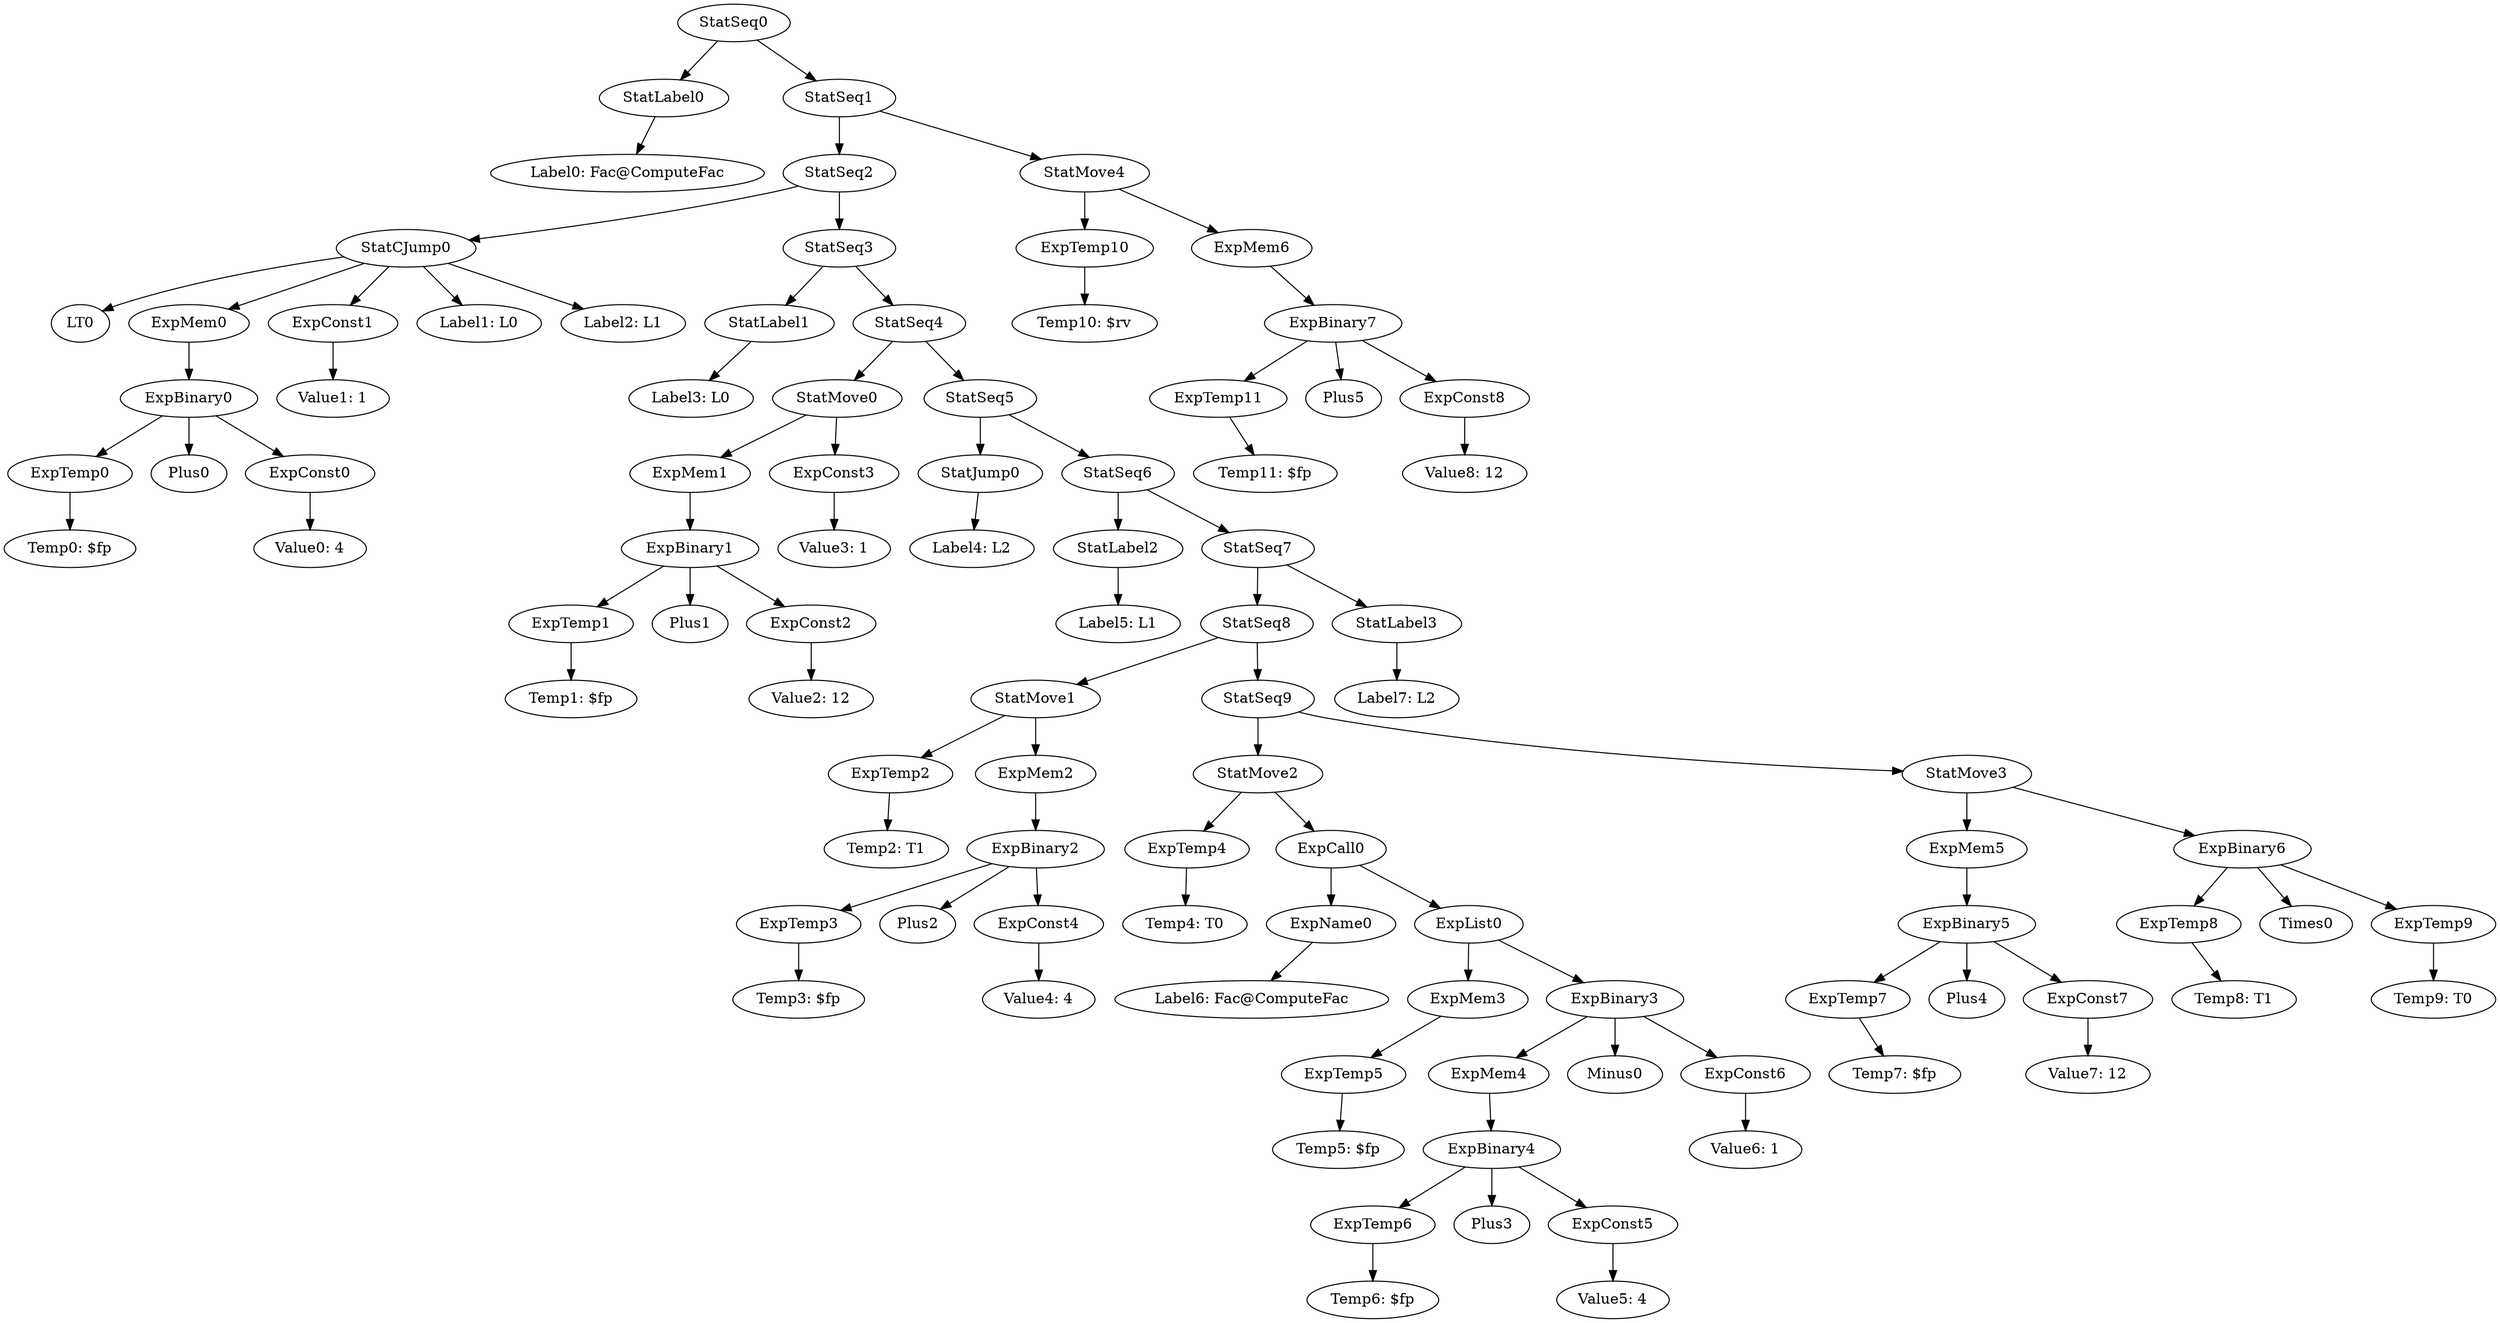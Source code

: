 digraph {
	ordering = out;
	ExpMem6 -> ExpBinary7;
	StatMove4 -> ExpTemp10;
	StatMove4 -> ExpMem6;
	ExpTemp10 -> "Temp10: $rv";
	StatSeq1 -> StatSeq2;
	StatSeq1 -> StatMove4;
	StatSeq7 -> StatSeq8;
	StatSeq7 -> StatLabel3;
	ExpTemp9 -> "Temp9: T0";
	ExpBinary6 -> ExpTemp8;
	ExpBinary6 -> Times0;
	ExpBinary6 -> ExpTemp9;
	ExpBinary7 -> ExpTemp11;
	ExpBinary7 -> Plus5;
	ExpBinary7 -> ExpConst8;
	ExpTemp8 -> "Temp8: T1";
	StatMove3 -> ExpMem5;
	StatMove3 -> ExpBinary6;
	StatSeq5 -> StatJump0;
	StatSeq5 -> StatSeq6;
	StatMove1 -> ExpTemp2;
	StatMove1 -> ExpMem2;
	StatLabel2 -> "Label5: L1";
	StatJump0 -> "Label4: L2";
	StatSeq4 -> StatMove0;
	StatSeq4 -> StatSeq5;
	StatLabel1 -> "Label3: L0";
	ExpMem2 -> ExpBinary2;
	ExpCall0 -> ExpName0;
	ExpCall0 -> ExpList0;
	StatSeq9 -> StatMove2;
	StatSeq9 -> StatMove3;
	ExpConst3 -> "Value3: 1";
	ExpConst7 -> "Value7: 12";
	ExpTemp1 -> "Temp1: $fp";
	ExpTemp11 -> "Temp11: $fp";
	StatSeq0 -> StatLabel0;
	StatSeq0 -> StatSeq1;
	ExpTemp5 -> "Temp5: $fp";
	StatSeq6 -> StatLabel2;
	StatSeq6 -> StatSeq7;
	ExpTemp3 -> "Temp3: $fp";
	StatSeq8 -> StatMove1;
	StatSeq8 -> StatSeq9;
	StatMove0 -> ExpMem1;
	StatMove0 -> ExpConst3;
	StatSeq3 -> StatLabel1;
	StatSeq3 -> StatSeq4;
	ExpBinary0 -> ExpTemp0;
	ExpBinary0 -> Plus0;
	ExpBinary0 -> ExpConst0;
	ExpMem4 -> ExpBinary4;
	ExpBinary1 -> ExpTemp1;
	ExpBinary1 -> Plus1;
	ExpBinary1 -> ExpConst2;
	ExpMem0 -> ExpBinary0;
	StatSeq2 -> StatCJump0;
	StatSeq2 -> StatSeq3;
	ExpMem1 -> ExpBinary1;
	ExpConst6 -> "Value6: 1";
	ExpConst1 -> "Value1: 1";
	ExpTemp2 -> "Temp2: T1";
	ExpMem5 -> ExpBinary5;
	StatLabel0 -> "Label0: Fac@ComputeFac";
	ExpBinary2 -> ExpTemp3;
	ExpBinary2 -> Plus2;
	ExpBinary2 -> ExpConst4;
	ExpConst8 -> "Value8: 12";
	StatLabel3 -> "Label7: L2";
	ExpConst4 -> "Value4: 4";
	ExpTemp4 -> "Temp4: T0";
	ExpTemp0 -> "Temp0: $fp";
	ExpTemp7 -> "Temp7: $fp";
	StatMove2 -> ExpTemp4;
	StatMove2 -> ExpCall0;
	ExpName0 -> "Label6: Fac@ComputeFac";
	ExpMem3 -> ExpTemp5;
	StatCJump0 -> LT0;
	StatCJump0 -> ExpMem0;
	StatCJump0 -> ExpConst1;
	StatCJump0 -> "Label1: L0";
	StatCJump0 -> "Label2: L1";
	ExpList0 -> ExpMem3;
	ExpList0 -> ExpBinary3;
	ExpTemp6 -> "Temp6: $fp";
	ExpConst0 -> "Value0: 4";
	ExpBinary4 -> ExpTemp6;
	ExpBinary4 -> Plus3;
	ExpBinary4 -> ExpConst5;
	ExpConst5 -> "Value5: 4";
	ExpConst2 -> "Value2: 12";
	ExpBinary3 -> ExpMem4;
	ExpBinary3 -> Minus0;
	ExpBinary3 -> ExpConst6;
	ExpBinary5 -> ExpTemp7;
	ExpBinary5 -> Plus4;
	ExpBinary5 -> ExpConst7;
}

